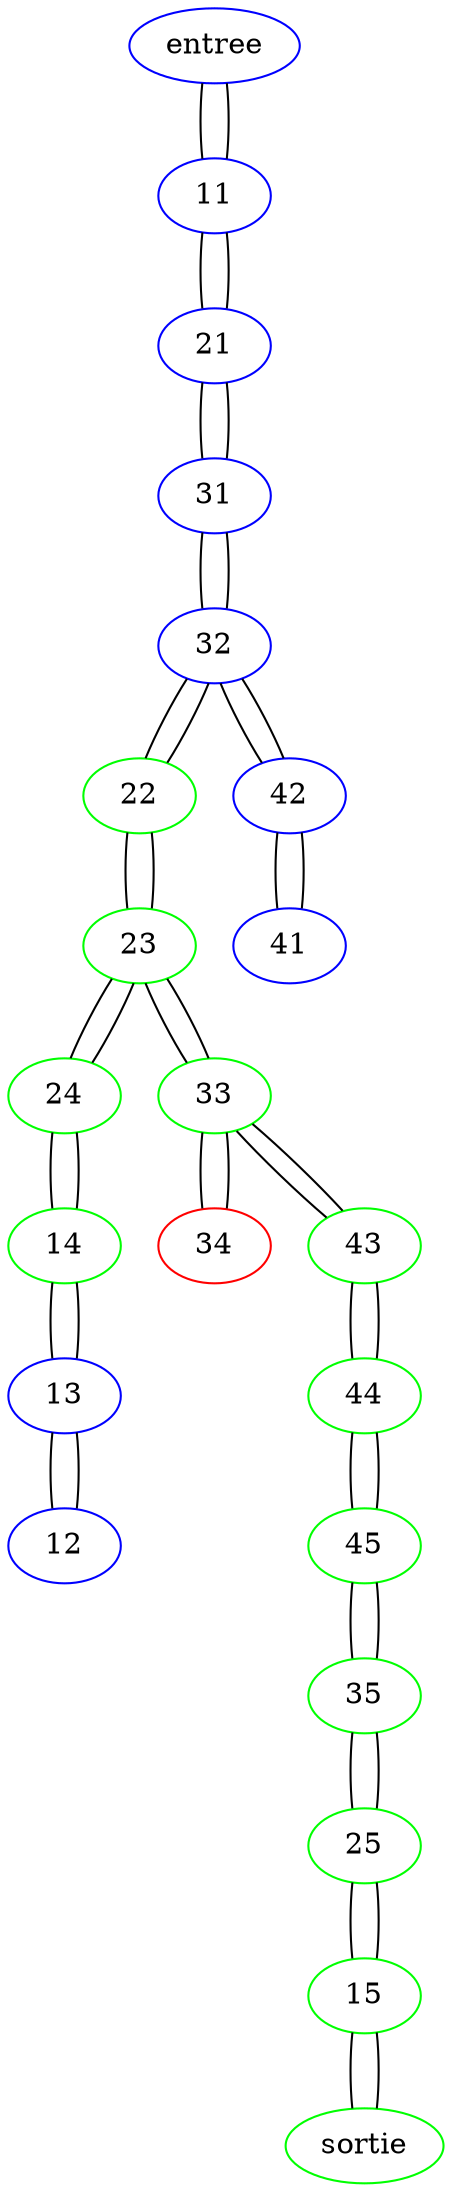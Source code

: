 graph {
entree [color=blue]
sortie [color=green]
11 [color=blue]
12 [color=blue]
13 [color=blue]
14 [color=green]
15 [color=green]
21 [color=blue]
22 [color=green]
23 [color=green]
24 [color=green]
25 [color=green]
31 [color=blue]
32 [color=blue]
33 [color=green]
34 [color=red]
35 [color=green]
41 [color=blue]
42 [color=blue]
43 [color=green]
44 [color=green]
45 [color=green]
 entree -- 11
 sortie -- 15
 11 -- entree
 11 -- 21
 12 -- 13
 13 -- 12
 13 -- 14
 14 -- 13
 14 -- 24
 15 -- 25
 15 -- sortie
 21 -- 11
 21 -- 31
 22 -- 32
 22 -- 23
 23 -- 22
 23 -- 24
 23 -- 33
 24 -- 14
 24 -- 23
 25 -- 35
 25 -- 15
 31 -- 21
 31 -- 32
 32 -- 31
 32 -- 42
 32 -- 22
 33 -- 23
 33 -- 34
 33 -- 43
 34 -- 33
 35 -- 45
 35 -- 25
 41 -- 42
 42 -- 41
 42 -- 32
 43 -- 33
 43 -- 44
 44 -- 43
 44 -- 45
 45 -- 44
 45 -- 35
}
